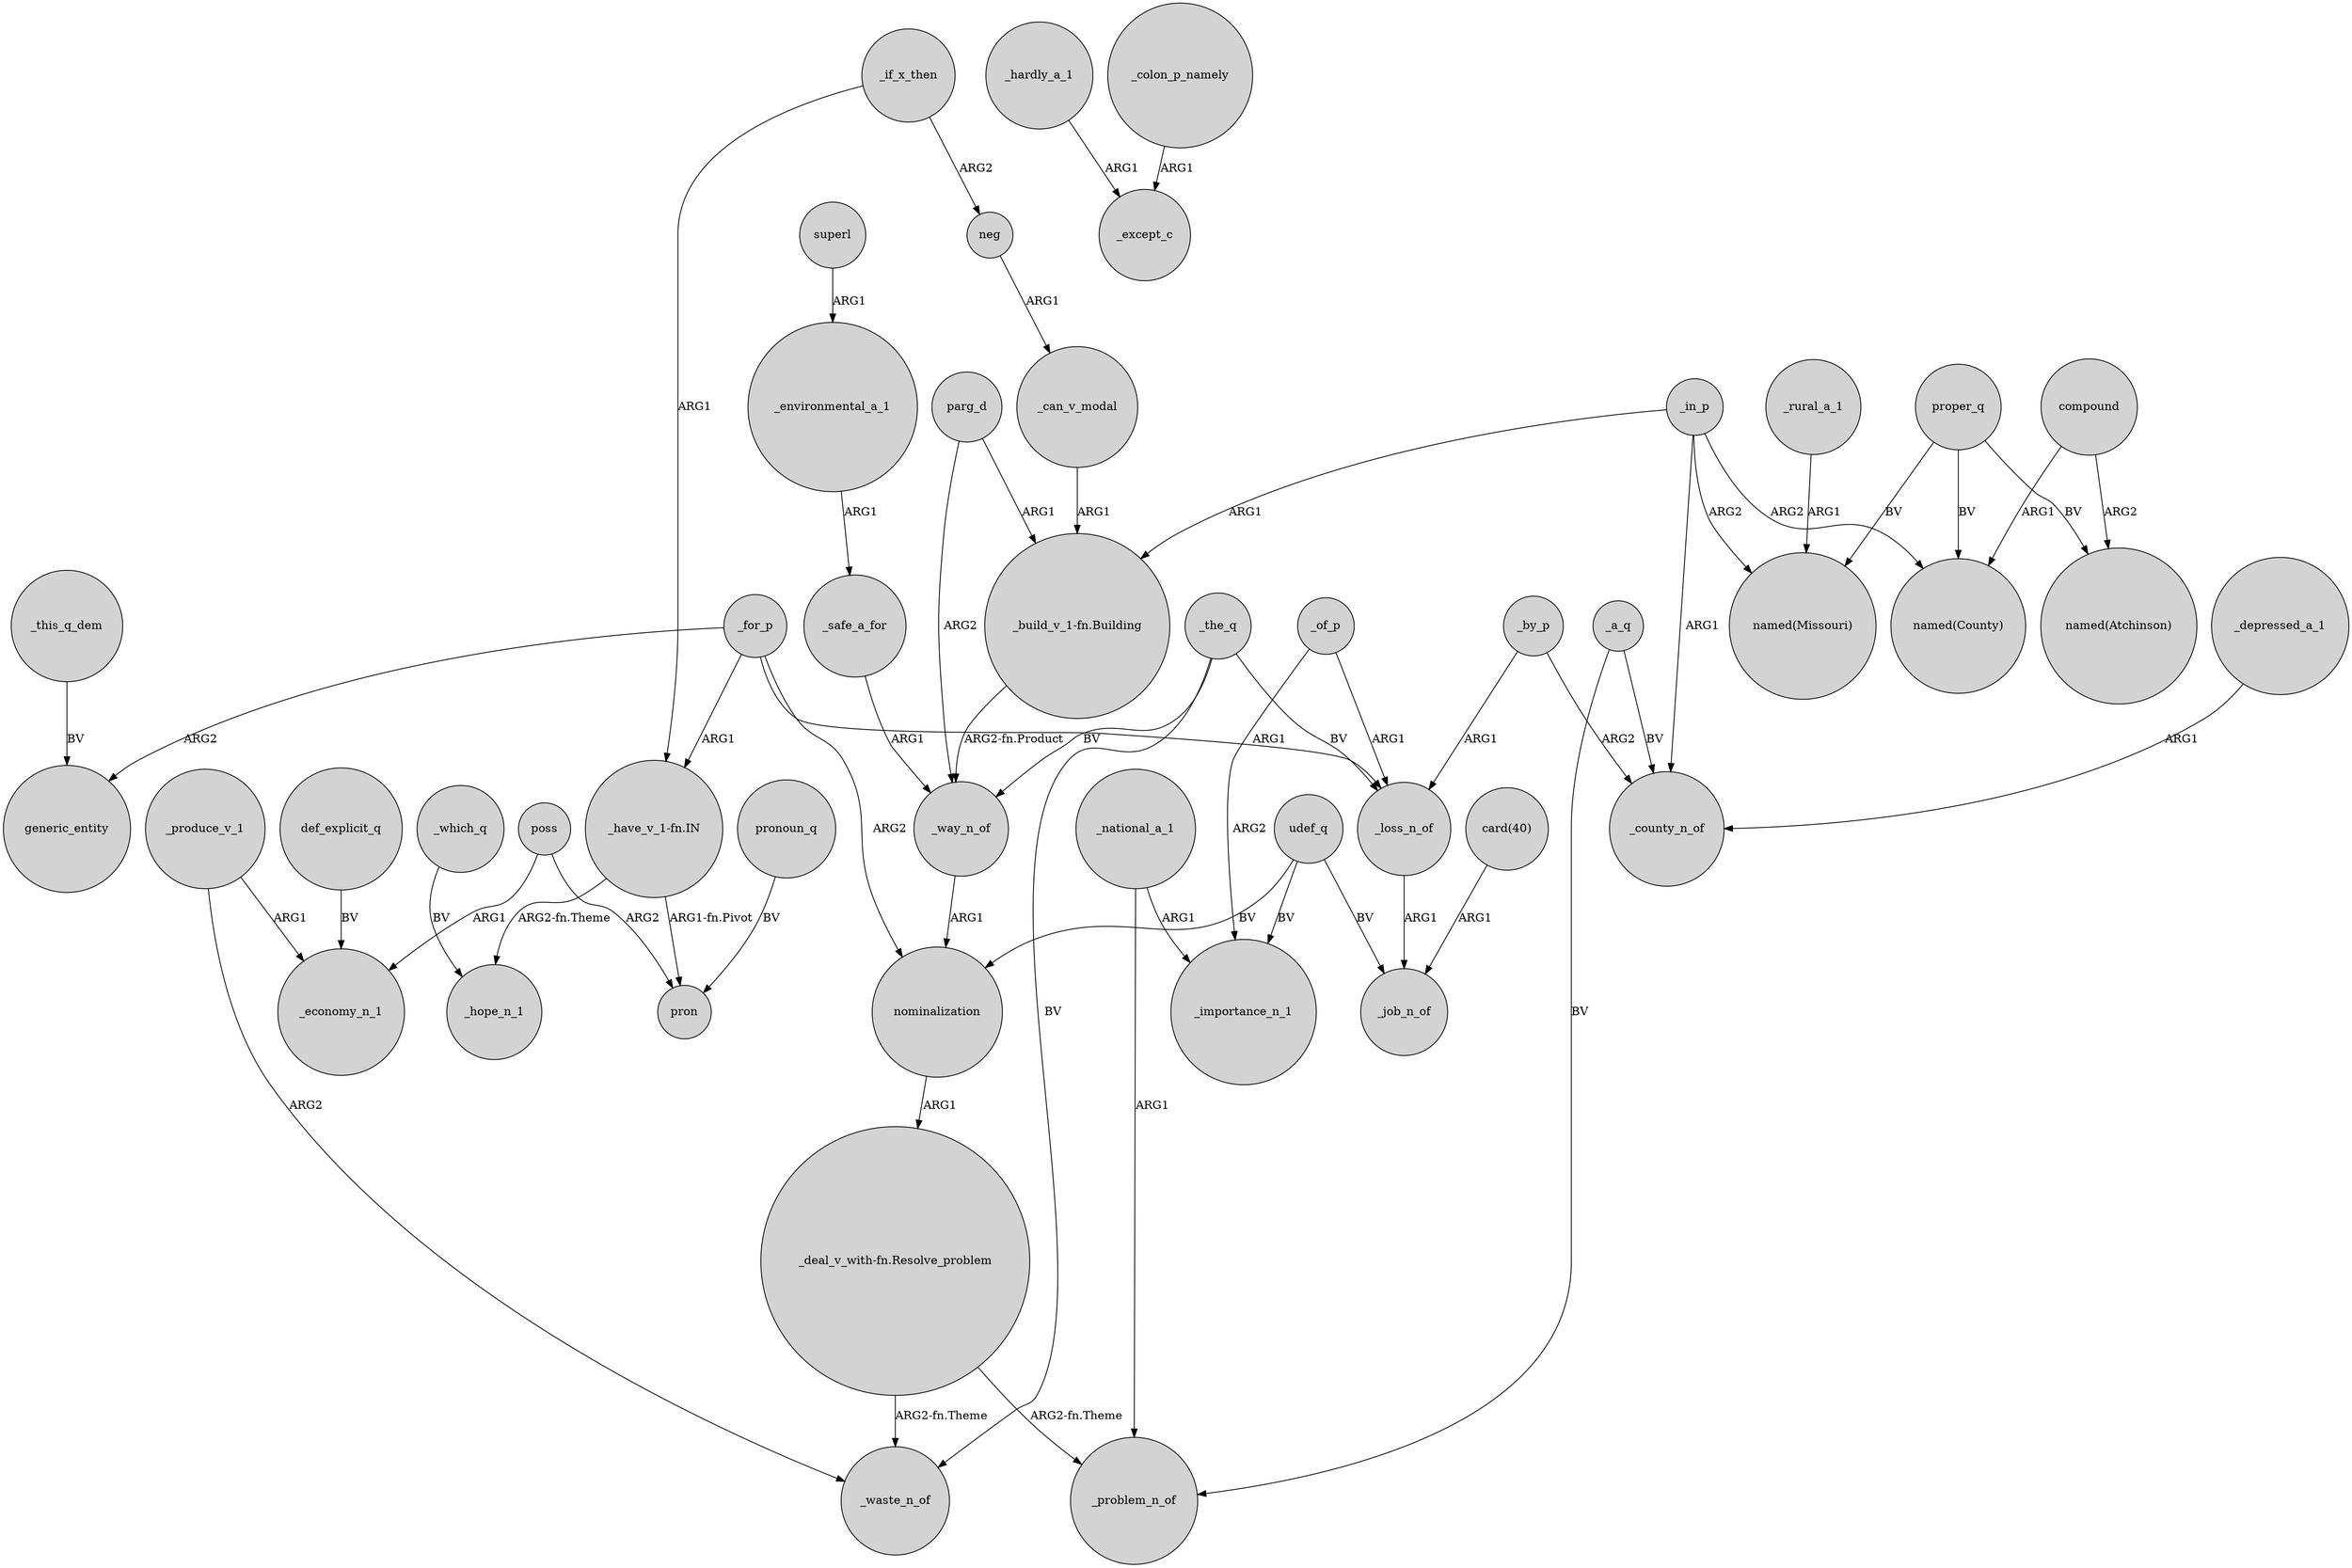 digraph {
	node [shape=circle style=filled]
	_national_a_1 -> _problem_n_of [label=ARG1]
	_in_p -> "named(Missouri)" [label=ARG2]
	poss -> pron [label=ARG2]
	udef_q -> _importance_n_1 [label=BV]
	compound -> "named(Atchinson)" [label=ARG2]
	_produce_v_1 -> _economy_n_1 [label=ARG1]
	"_deal_v_with-fn.Resolve_problem" -> _problem_n_of [label="ARG2-fn.Theme"]
	_hardly_a_1 -> _except_c [label=ARG1]
	def_explicit_q -> _economy_n_1 [label=BV]
	nominalization -> "_deal_v_with-fn.Resolve_problem" [label=ARG1]
	proper_q -> "named(Atchinson)" [label=BV]
	_of_p -> _loss_n_of [label=ARG1]
	_the_q -> _way_n_of [label=BV]
	_for_p -> nominalization [label=ARG2]
	_for_p -> generic_entity [label=ARG2]
	_a_q -> _county_n_of [label=BV]
	_depressed_a_1 -> _county_n_of [label=ARG1]
	_by_p -> _county_n_of [label=ARG2]
	_colon_p_namely -> _except_c [label=ARG1]
	_can_v_modal -> "_build_v_1-fn.Building" [label=ARG1]
	"card(40)" -> _job_n_of [label=ARG1]
	_in_p -> "_build_v_1-fn.Building" [label=ARG1]
	_of_p -> _importance_n_1 [label=ARG2]
	_the_q -> _waste_n_of [label=BV]
	"_have_v_1-fn.IN" -> pron [label="ARG1-fn.Pivot"]
	_in_p -> _county_n_of [label=ARG1]
	_safe_a_for -> _way_n_of [label=ARG1]
	_if_x_then -> neg [label=ARG2]
	poss -> _economy_n_1 [label=ARG1]
	_produce_v_1 -> _waste_n_of [label=ARG2]
	_if_x_then -> "_have_v_1-fn.IN" [label=ARG1]
	proper_q -> "named(Missouri)" [label=BV]
	parg_d -> _way_n_of [label=ARG2]
	_which_q -> _hope_n_1 [label=BV]
	pronoun_q -> pron [label=BV]
	_rural_a_1 -> "named(Missouri)" [label=ARG1]
	_this_q_dem -> generic_entity [label=BV]
	superl -> _environmental_a_1 [label=ARG1]
	parg_d -> "_build_v_1-fn.Building" [label=ARG1]
	_the_q -> _loss_n_of [label=BV]
	_for_p -> _loss_n_of [label=ARG1]
	"_deal_v_with-fn.Resolve_problem" -> _waste_n_of [label="ARG2-fn.Theme"]
	_in_p -> "named(County)" [label=ARG2]
	udef_q -> nominalization [label=BV]
	_way_n_of -> nominalization [label=ARG1]
	"_have_v_1-fn.IN" -> _hope_n_1 [label="ARG2-fn.Theme"]
	udef_q -> _job_n_of [label=BV]
	"_build_v_1-fn.Building" -> _way_n_of [label="ARG2-fn.Product"]
	compound -> "named(County)" [label=ARG1]
	proper_q -> "named(County)" [label=BV]
	_by_p -> _loss_n_of [label=ARG1]
	_environmental_a_1 -> _safe_a_for [label=ARG1]
	_for_p -> "_have_v_1-fn.IN" [label=ARG1]
	neg -> _can_v_modal [label=ARG1]
	_loss_n_of -> _job_n_of [label=ARG1]
	_national_a_1 -> _importance_n_1 [label=ARG1]
	_a_q -> _problem_n_of [label=BV]
}
